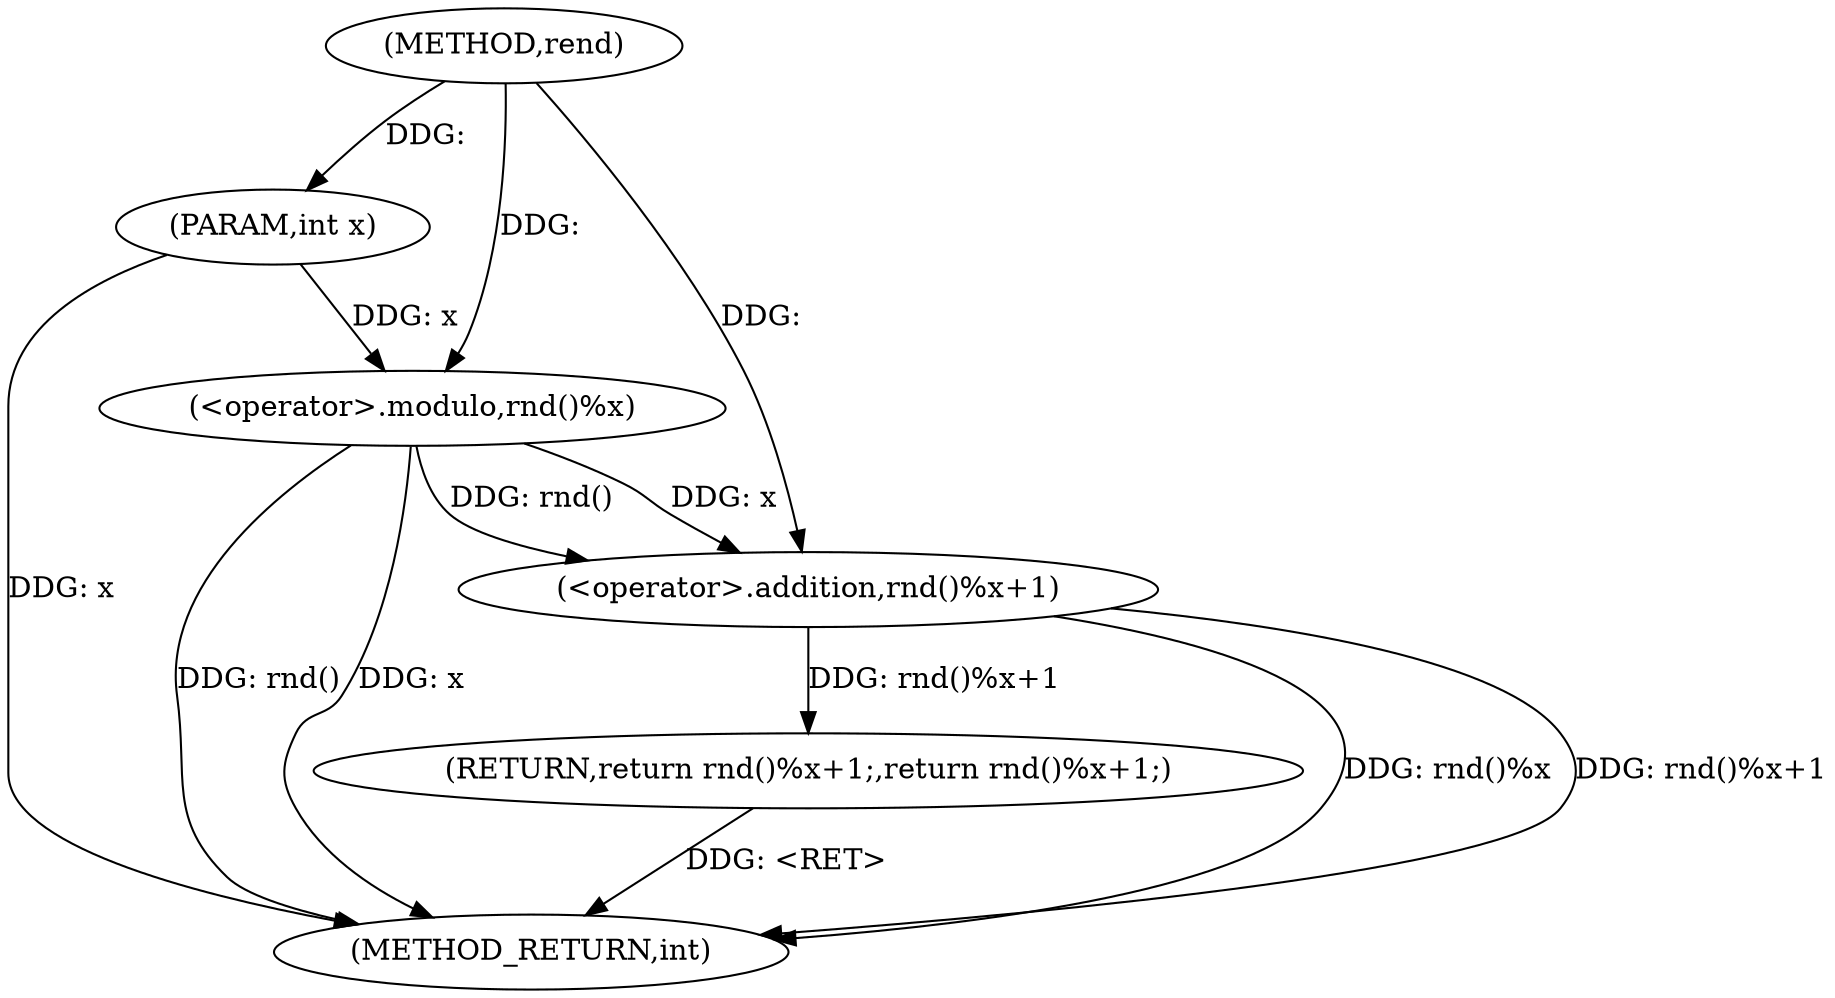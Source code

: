 digraph "rend" {  
"1000153" [label = "(METHOD,rend)" ]
"1000162" [label = "(METHOD_RETURN,int)" ]
"1000154" [label = "(PARAM,int x)" ]
"1000156" [label = "(RETURN,return rnd()%x+1;,return rnd()%x+1;)" ]
"1000157" [label = "(<operator>.addition,rnd()%x+1)" ]
"1000158" [label = "(<operator>.modulo,rnd()%x)" ]
  "1000154" -> "1000162"  [ label = "DDG: x"] 
  "1000158" -> "1000162"  [ label = "DDG: rnd()"] 
  "1000158" -> "1000162"  [ label = "DDG: x"] 
  "1000157" -> "1000162"  [ label = "DDG: rnd()%x"] 
  "1000157" -> "1000162"  [ label = "DDG: rnd()%x+1"] 
  "1000156" -> "1000162"  [ label = "DDG: <RET>"] 
  "1000153" -> "1000154"  [ label = "DDG: "] 
  "1000157" -> "1000156"  [ label = "DDG: rnd()%x+1"] 
  "1000153" -> "1000157"  [ label = "DDG: "] 
  "1000158" -> "1000157"  [ label = "DDG: x"] 
  "1000158" -> "1000157"  [ label = "DDG: rnd()"] 
  "1000153" -> "1000158"  [ label = "DDG: "] 
  "1000154" -> "1000158"  [ label = "DDG: x"] 
}

